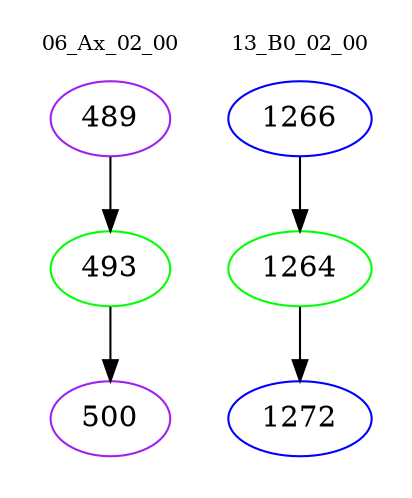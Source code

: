 digraph{
subgraph cluster_0 {
color = white
label = "06_Ax_02_00";
fontsize=10;
T0_489 [label="489", color="purple"]
T0_489 -> T0_493 [color="black"]
T0_493 [label="493", color="green"]
T0_493 -> T0_500 [color="black"]
T0_500 [label="500", color="purple"]
}
subgraph cluster_1 {
color = white
label = "13_B0_02_00";
fontsize=10;
T1_1266 [label="1266", color="blue"]
T1_1266 -> T1_1264 [color="black"]
T1_1264 [label="1264", color="green"]
T1_1264 -> T1_1272 [color="black"]
T1_1272 [label="1272", color="blue"]
}
}
